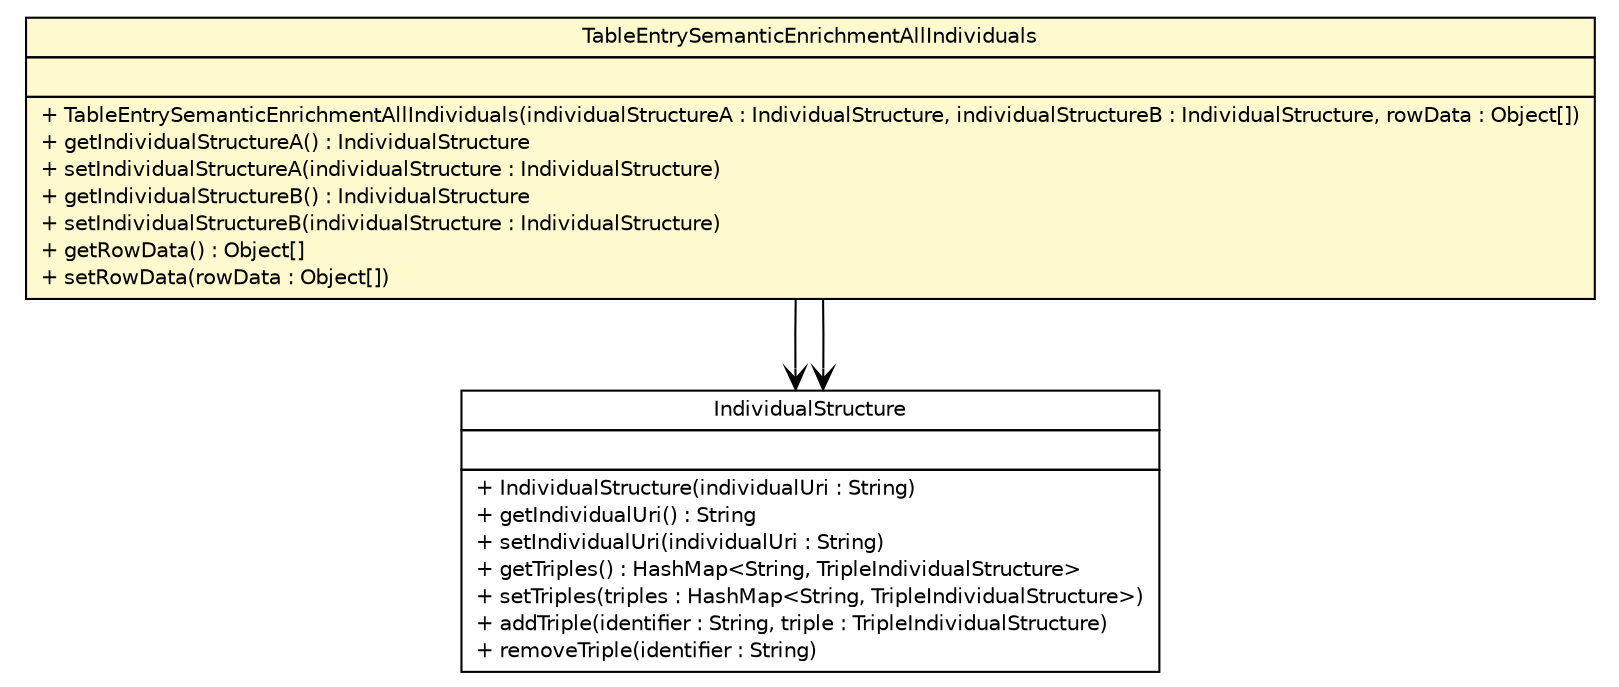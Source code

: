 #!/usr/local/bin/dot
#
# Class diagram 
# Generated by UMLGraph version R5_6-24-gf6e263 (http://www.umlgraph.org/)
#

digraph G {
	edge [fontname="Helvetica",fontsize=10,labelfontname="Helvetica",labelfontsize=10];
	node [fontname="Helvetica",fontsize=10,shape=plaintext];
	nodesep=0.25;
	ranksep=0.5;
	// de.tud.plt.r43ples.merging.model.structure.IndividualStructure
	c5289 [label=<<table title="de.tud.plt.r43ples.merging.model.structure.IndividualStructure" border="0" cellborder="1" cellspacing="0" cellpadding="2" port="p" href="./IndividualStructure.html">
		<tr><td><table border="0" cellspacing="0" cellpadding="1">
<tr><td align="center" balign="center"> IndividualStructure </td></tr>
		</table></td></tr>
		<tr><td><table border="0" cellspacing="0" cellpadding="1">
<tr><td align="left" balign="left">  </td></tr>
		</table></td></tr>
		<tr><td><table border="0" cellspacing="0" cellpadding="1">
<tr><td align="left" balign="left"> + IndividualStructure(individualUri : String) </td></tr>
<tr><td align="left" balign="left"> + getIndividualUri() : String </td></tr>
<tr><td align="left" balign="left"> + setIndividualUri(individualUri : String) </td></tr>
<tr><td align="left" balign="left"> + getTriples() : HashMap&lt;String, TripleIndividualStructure&gt; </td></tr>
<tr><td align="left" balign="left"> + setTriples(triples : HashMap&lt;String, TripleIndividualStructure&gt;) </td></tr>
<tr><td align="left" balign="left"> + addTriple(identifier : String, triple : TripleIndividualStructure) </td></tr>
<tr><td align="left" balign="left"> + removeTriple(identifier : String) </td></tr>
		</table></td></tr>
		</table>>, URL="./IndividualStructure.html", fontname="Helvetica", fontcolor="black", fontsize=10.0];
	// de.tud.plt.r43ples.merging.model.structure.TableEntrySemanticEnrichmentAllIndividuals
	c5294 [label=<<table title="de.tud.plt.r43ples.merging.model.structure.TableEntrySemanticEnrichmentAllIndividuals" border="0" cellborder="1" cellspacing="0" cellpadding="2" port="p" bgcolor="lemonChiffon" href="./TableEntrySemanticEnrichmentAllIndividuals.html">
		<tr><td><table border="0" cellspacing="0" cellpadding="1">
<tr><td align="center" balign="center"> TableEntrySemanticEnrichmentAllIndividuals </td></tr>
		</table></td></tr>
		<tr><td><table border="0" cellspacing="0" cellpadding="1">
<tr><td align="left" balign="left">  </td></tr>
		</table></td></tr>
		<tr><td><table border="0" cellspacing="0" cellpadding="1">
<tr><td align="left" balign="left"> + TableEntrySemanticEnrichmentAllIndividuals(individualStructureA : IndividualStructure, individualStructureB : IndividualStructure, rowData : Object[]) </td></tr>
<tr><td align="left" balign="left"> + getIndividualStructureA() : IndividualStructure </td></tr>
<tr><td align="left" balign="left"> + setIndividualStructureA(individualStructure : IndividualStructure) </td></tr>
<tr><td align="left" balign="left"> + getIndividualStructureB() : IndividualStructure </td></tr>
<tr><td align="left" balign="left"> + setIndividualStructureB(individualStructure : IndividualStructure) </td></tr>
<tr><td align="left" balign="left"> + getRowData() : Object[] </td></tr>
<tr><td align="left" balign="left"> + setRowData(rowData : Object[]) </td></tr>
		</table></td></tr>
		</table>>, URL="./TableEntrySemanticEnrichmentAllIndividuals.html", fontname="Helvetica", fontcolor="black", fontsize=10.0];
	// de.tud.plt.r43ples.merging.model.structure.TableEntrySemanticEnrichmentAllIndividuals NAVASSOC de.tud.plt.r43ples.merging.model.structure.IndividualStructure
	c5294:p -> c5289:p [taillabel="", label="", headlabel="", fontname="Helvetica", fontcolor="black", fontsize=10.0, color="black", arrowhead=open];
	// de.tud.plt.r43ples.merging.model.structure.TableEntrySemanticEnrichmentAllIndividuals NAVASSOC de.tud.plt.r43ples.merging.model.structure.IndividualStructure
	c5294:p -> c5289:p [taillabel="", label="", headlabel="", fontname="Helvetica", fontcolor="black", fontsize=10.0, color="black", arrowhead=open];
}

